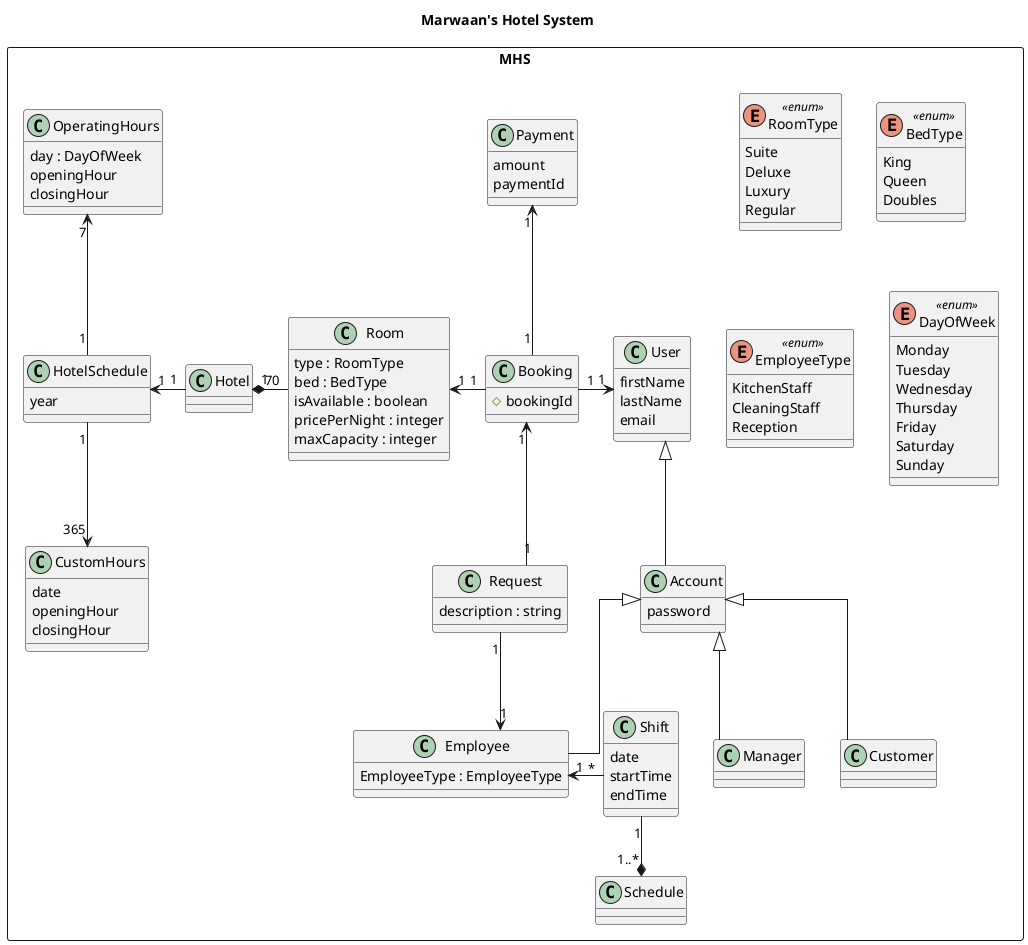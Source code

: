 @startuml MHS
title Marwaan's Hotel System
skinparam linetype ortho
top to bottom direction

package MHS <<Rectangle>> {
    Class User {
        firstName
        lastName
        email
    }

    Class Account {
        password
    }

    Class Employee {
        EmployeeType : EmployeeType
    }

    Class Manager {
    }

    Class Customer {
    }

    ' Associations of users
    User    <|-- Account
    Account <|-- Employee
    Account <|-- Customer
    Account <|-- Manager

    ' Employees and their shifts/schedule
    Class Shift {
        date
        startTime
        endTime
    }

    Shift "*" -left-> "1" Employee

    Class Schedule

    Shift "1" -down-* "1..*" Schedule

    ' Room, Booking, Request, Payment 
    Class Room {
        type : RoomType
        bed : BedType
        isAvailable : boolean
        pricePerNight : integer
        maxCapacity : integer
    }

    Room "70" -left-* "1" Hotel

    Class Booking {
        # bookingId
    }

    Booking "1" -left-> "1" Room
    Booking "1" -right-> "1" User

    Class Request {
        description : string
    }

    Request "1" -down-> "1" Employee
    Request "1" -up-> "1" Booking

    Class Payment {
        amount
        paymentId
    }

    Booking "1" -up-> "1" Payment

    ' Hotel, Hotel Hours of Operations

    Class Hotel {
    }

    Hotel "1" -left-> "1" HotelSchedule

    Class HotelSchedule {
        year
    }

    Class OperatingHours {
        day : DayOfWeek
        openingHour
        closingHour
    }

    Class CustomHours {
        date
        openingHour
        closingHour
    }

    HotelSchedule "1" -down-> "365" CustomHours
    HotelSchedule "1" -up-> "7" OperatingHours

    
    together {
        top to bottom direction
        enum RoomType <<enum>> {
            Suite
            Deluxe
            Luxury
            Regular
        }

        enum BedType <<enum>> {
            King
            Queen
            Doubles
        }

        enum EmployeeType <<enum>> {
            KitchenStaff
            CleaningStaff
            Reception
        }

        enum DayOfWeek <<enum>> {
            Monday
            Tuesday
            Wednesday
            Thursday
            Friday
            Saturday
            Sunday
        }
    }
}
@enduml